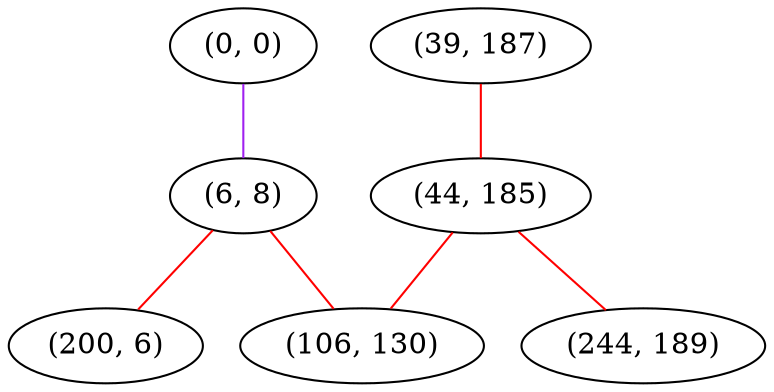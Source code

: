graph "" {
"(0, 0)";
"(6, 8)";
"(39, 187)";
"(44, 185)";
"(244, 189)";
"(200, 6)";
"(106, 130)";
"(0, 0)" -- "(6, 8)"  [color=purple, key=0, weight=4];
"(6, 8)" -- "(200, 6)"  [color=red, key=0, weight=1];
"(6, 8)" -- "(106, 130)"  [color=red, key=0, weight=1];
"(39, 187)" -- "(44, 185)"  [color=red, key=0, weight=1];
"(44, 185)" -- "(244, 189)"  [color=red, key=0, weight=1];
"(44, 185)" -- "(106, 130)"  [color=red, key=0, weight=1];
}
